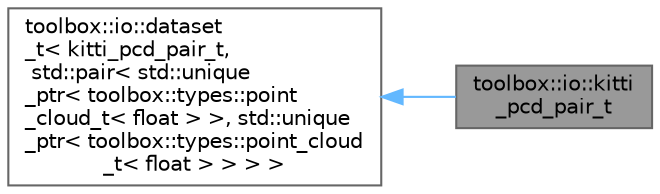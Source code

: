 digraph "toolbox::io::kitti_pcd_pair_t"
{
 // LATEX_PDF_SIZE
  bgcolor="transparent";
  edge [fontname=Helvetica,fontsize=10,labelfontname=Helvetica,labelfontsize=10];
  node [fontname=Helvetica,fontsize=10,shape=box,height=0.2,width=0.4];
  rankdir="LR";
  Node1 [id="Node000001",label="toolbox::io::kitti\l_pcd_pair_t",height=0.2,width=0.4,color="gray40", fillcolor="grey60", style="filled", fontcolor="black",tooltip="KITTI点云对数据集类/KITTI point cloud pair dataset class."];
  Node2 -> Node1 [id="edge1_Node000001_Node000002",dir="back",color="steelblue1",style="solid",tooltip=" "];
  Node2 [id="Node000002",label="toolbox::io::dataset\l_t\< kitti_pcd_pair_t,\l std::pair\< std::unique\l_ptr\< toolbox::types::point\l_cloud_t\< float \> \>, std::unique\l_ptr\< toolbox::types::point_cloud\l_t\< float \> \> \> \>",height=0.2,width=0.4,color="gray40", fillcolor="white", style="filled",URL="$classtoolbox_1_1io_1_1dataset__t.html",tooltip=" "];
}
